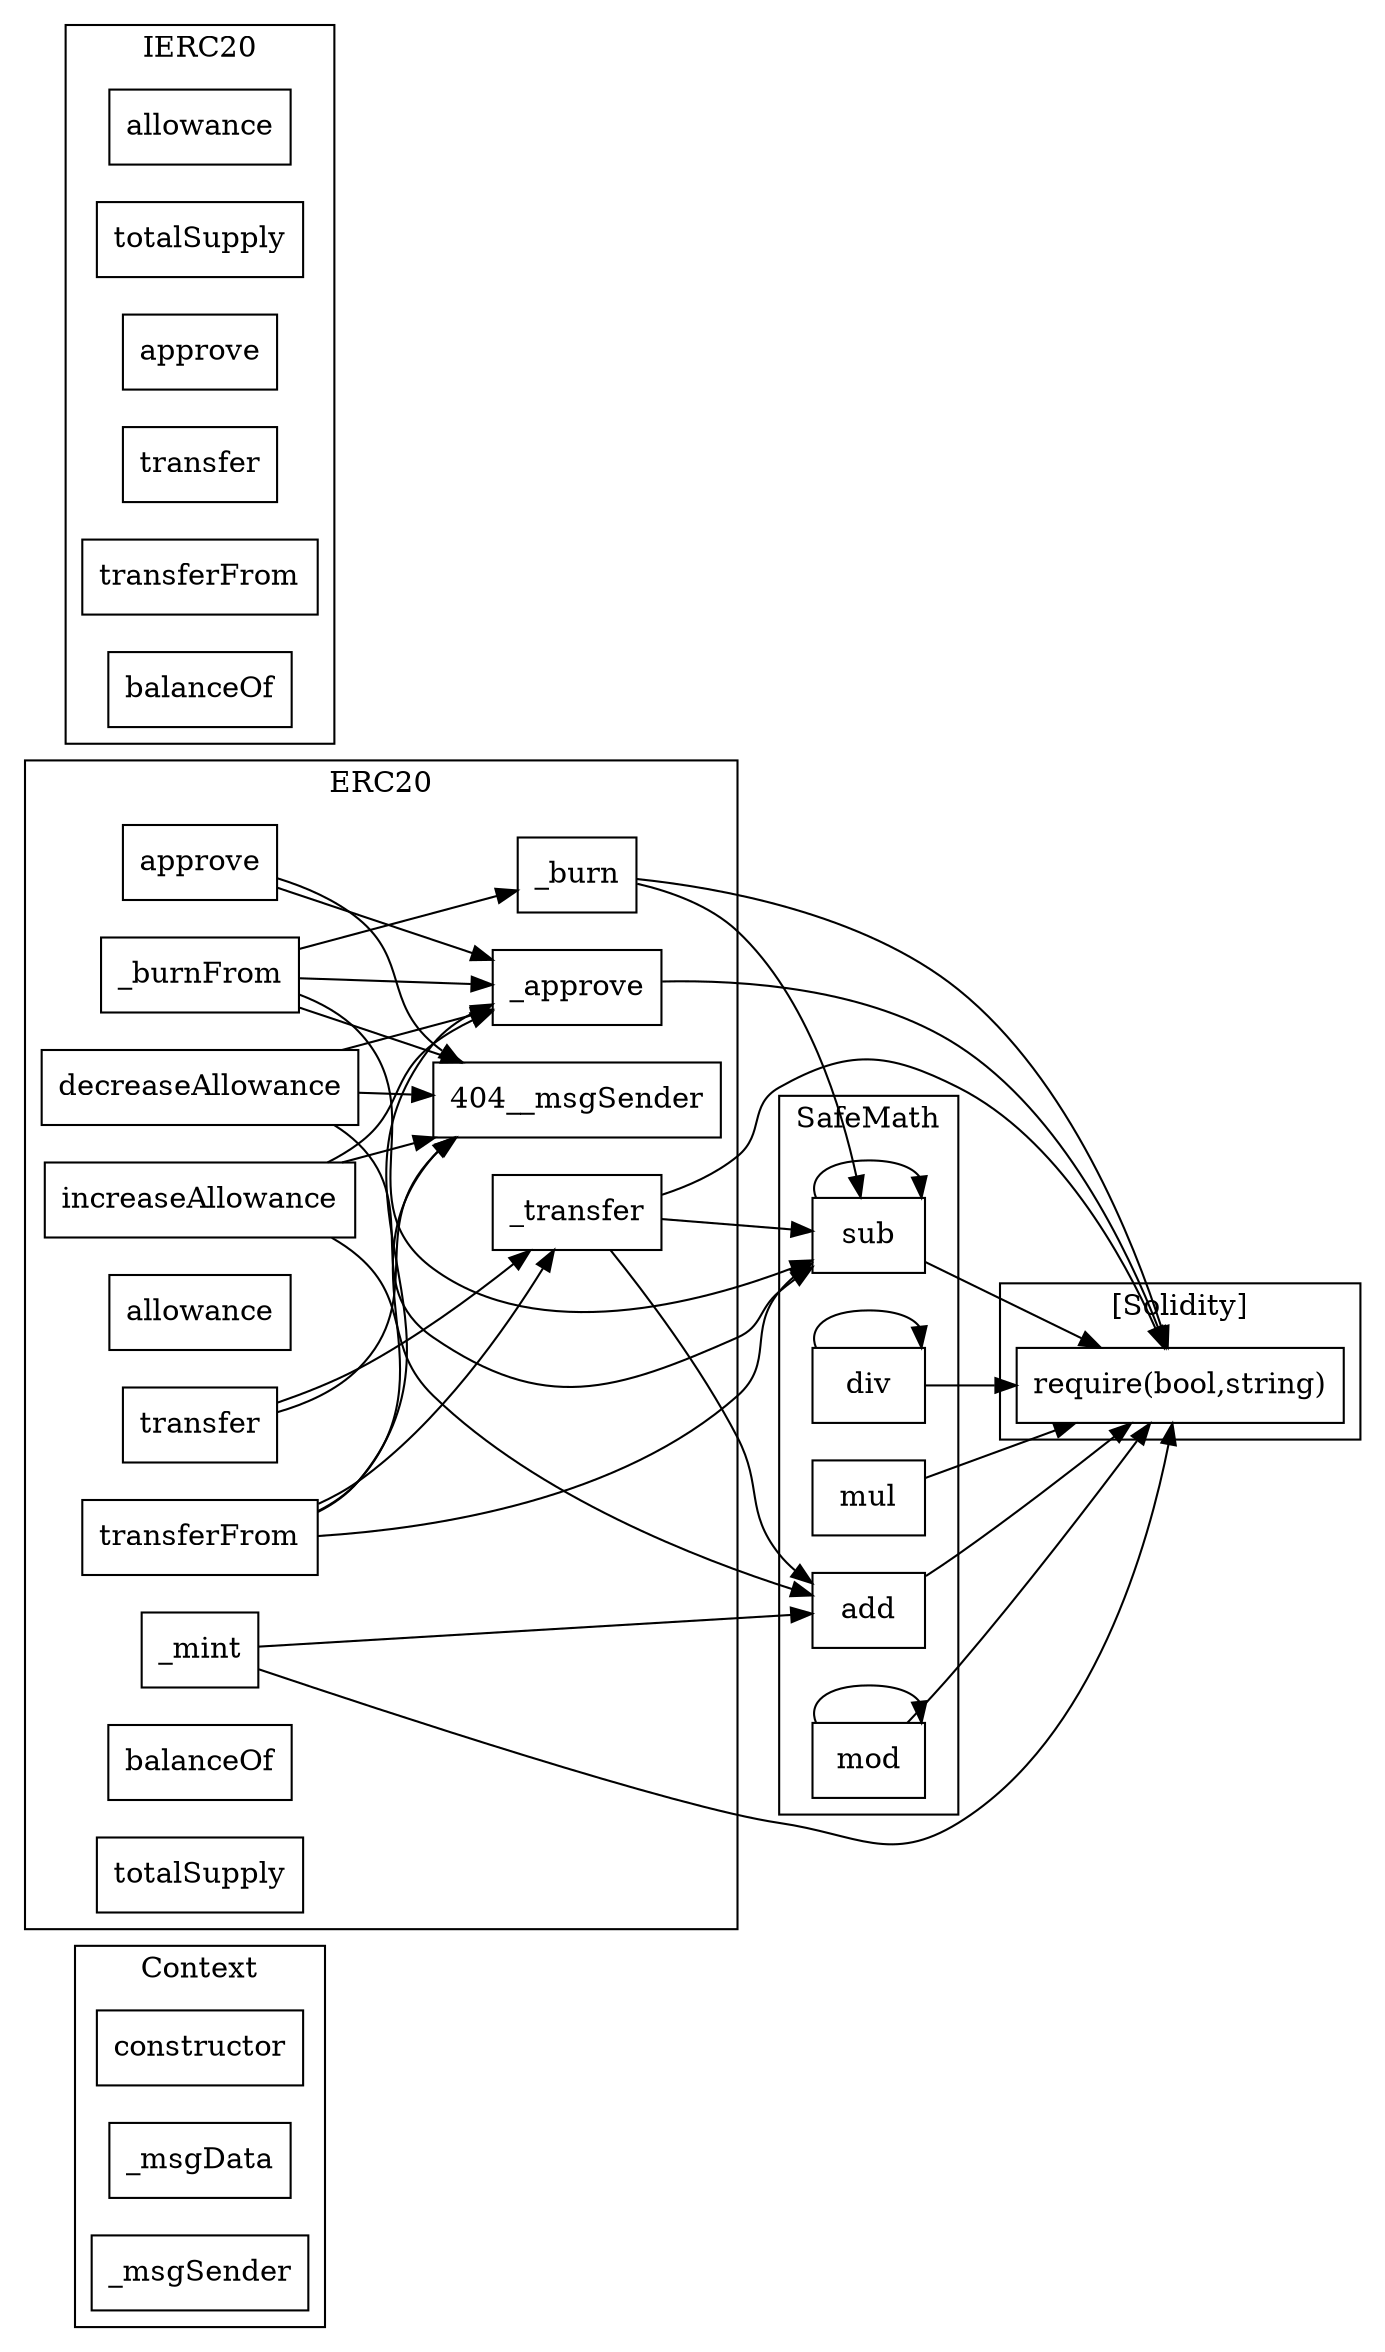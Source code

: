 strict digraph {
rankdir="LR"
node [shape=box]
subgraph cluster_431_Context {
label = "Context"
"431_constructor" [label="constructor"]
"431__msgData" [label="_msgData"]
"431__msgSender" [label="_msgSender"]
}subgraph cluster_618_SafeMath {
label = "SafeMath"
"618_mod" [label="mod"]
"618_sub" [label="sub"]
"618_div" [label="div"]
"618_mul" [label="mul"]
"618_add" [label="add"]
"618_sub" -> "618_sub"
"618_div" -> "618_div"
"618_mod" -> "618_mod"
}subgraph cluster_404_ERC20 {
label = "ERC20"
"404_approve" [label="approve"]
"404__transfer" [label="_transfer"]
"404_transferFrom" [label="transferFrom"]
"404__burn" [label="_burn"]
"404__burnFrom" [label="_burnFrom"]
"404__mint" [label="_mint"]
"404_allowance" [label="allowance"]
"404_decreaseAllowance" [label="decreaseAllowance"]
"404_transfer" [label="transfer"]
"404_increaseAllowance" [label="increaseAllowance"]
"404_balanceOf" [label="balanceOf"]
"404__approve" [label="_approve"]
"404_totalSupply" [label="totalSupply"]
"404__burnFrom" -> "404__burn"
"404_transfer" -> "404__msgSender"
"404_approve" -> "404__msgSender"
"404__burnFrom" -> "404__msgSender"
"404_decreaseAllowance" -> "404__approve"
"404_transferFrom" -> "404__msgSender"
"404_decreaseAllowance" -> "404__msgSender"
"404__burnFrom" -> "404__approve"
"404_transfer" -> "404__transfer"
"404_approve" -> "404__approve"
"404_transferFrom" -> "404__transfer"
"404_increaseAllowance" -> "404__msgSender"
"404_increaseAllowance" -> "404__approve"
"404_transferFrom" -> "404__approve"
}subgraph cluster_687_IERC20 {
label = "IERC20"
"687_allowance" [label="allowance"]
"687_totalSupply" [label="totalSupply"]
"687_approve" [label="approve"]
"687_transfer" [label="transfer"]
"687_transferFrom" [label="transferFrom"]
"687_balanceOf" [label="balanceOf"]
}subgraph cluster_solidity {
label = "[Solidity]"
"require(bool,string)" 
"404__approve" -> "require(bool,string)"
"618_add" -> "require(bool,string)"
"618_mod" -> "require(bool,string)"
"618_sub" -> "require(bool,string)"
"404__transfer" -> "require(bool,string)"
"618_div" -> "require(bool,string)"
"404__burn" -> "require(bool,string)"
"618_mul" -> "require(bool,string)"
"404__mint" -> "require(bool,string)"
}"404_decreaseAllowance" -> "618_sub"
"404__mint" -> "618_add"
"404__transfer" -> "618_sub"
"404__transfer" -> "618_add"
"404_increaseAllowance" -> "618_add"
"404__burnFrom" -> "618_sub"
"404_transferFrom" -> "618_sub"
"404__burn" -> "618_sub"
}
